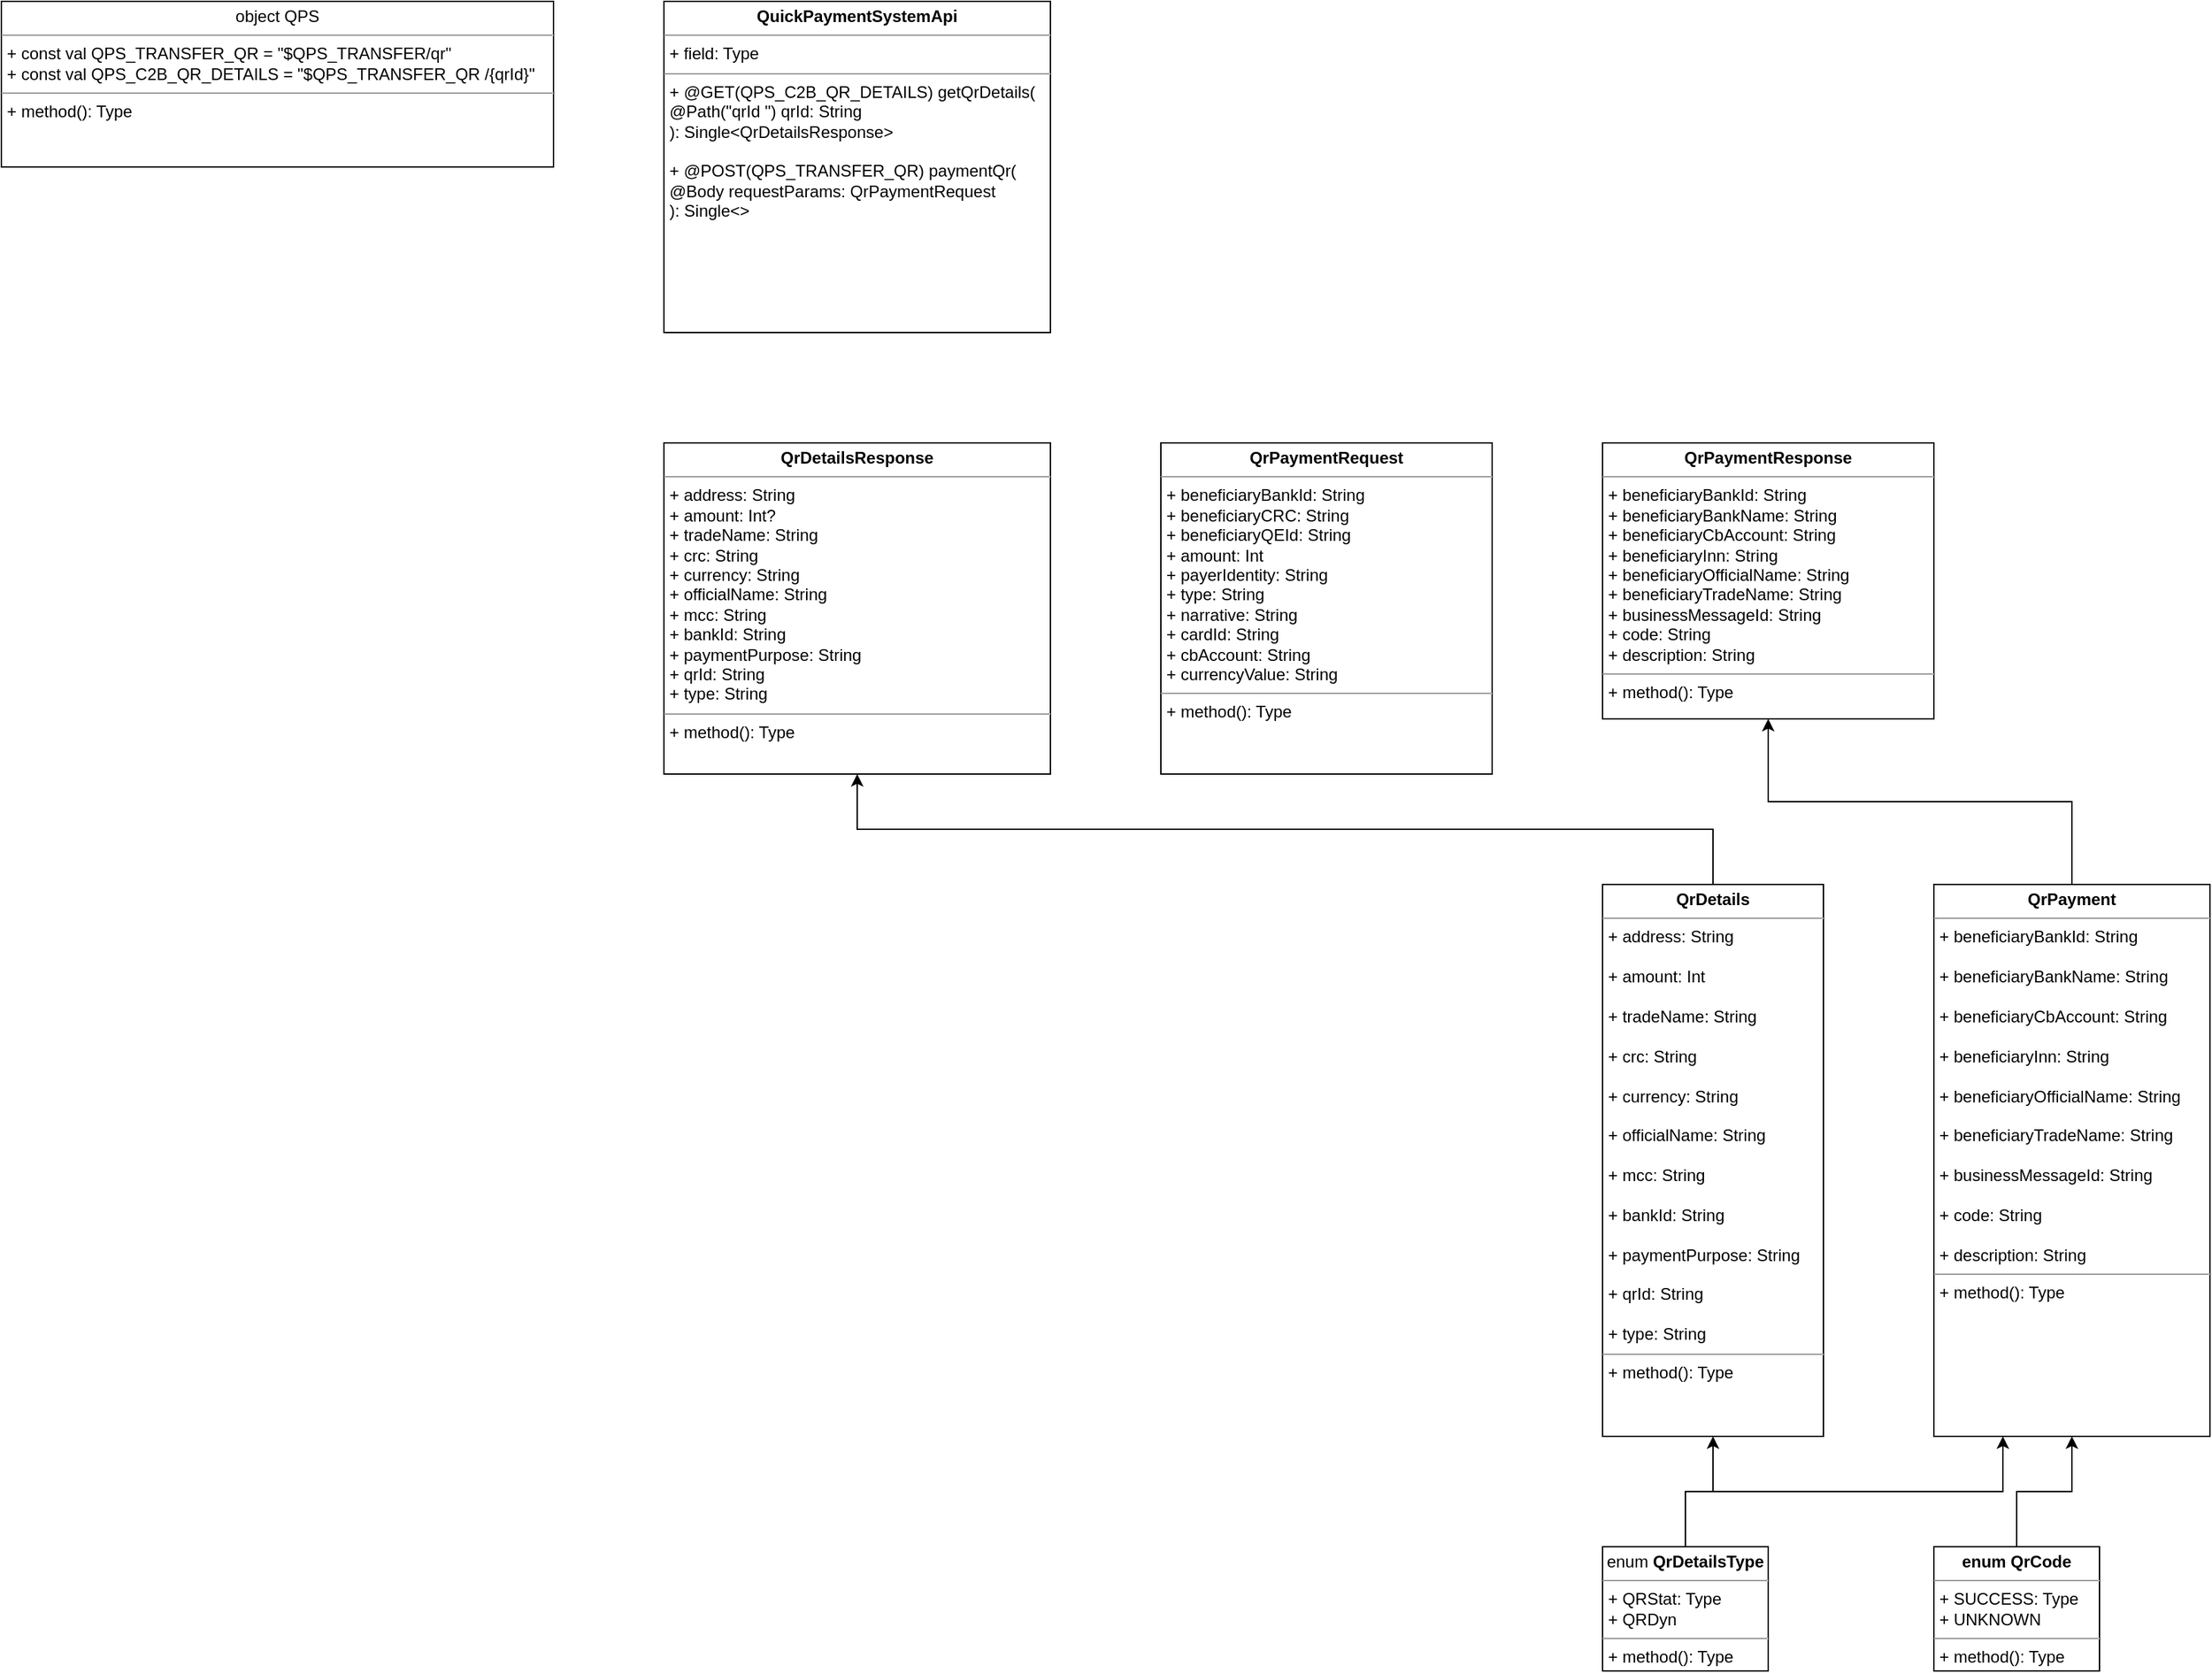 <mxfile version="15.8.6" type="github">
  <diagram id="-LzsaV0KPUQlTKF1Bxdr" name="Page-1">
    <mxGraphModel dx="813" dy="441" grid="1" gridSize="10" guides="1" tooltips="1" connect="1" arrows="1" fold="1" page="1" pageScale="1" pageWidth="850" pageHeight="1100" math="0" shadow="0">
      <root>
        <mxCell id="0" />
        <mxCell id="1" parent="0" />
        <mxCell id="-ktKiQP-xmmqzKUIf1xt-1" value="&lt;p style=&quot;margin: 0px ; margin-top: 4px ; text-align: center&quot;&gt;object QPS&lt;br&gt;&lt;/p&gt;&lt;hr size=&quot;1&quot;&gt;&lt;p style=&quot;margin: 0px ; margin-left: 4px&quot;&gt;+ const val QPS_TRANSFER_QR = &quot;$QPS_TRANSFER/qr&quot;&lt;/p&gt;&lt;p style=&quot;margin: 0px ; margin-left: 4px&quot;&gt;+ const val QPS_C2B_QR_DETAILS = &quot;$QPS_TRANSFER_QR /{qrId}&quot;&lt;br&gt;&lt;/p&gt;&lt;hr size=&quot;1&quot;&gt;&lt;p style=&quot;margin: 0px ; margin-left: 4px&quot;&gt;+ method(): Type&lt;/p&gt;" style="verticalAlign=top;align=left;overflow=fill;fontSize=12;fontFamily=Helvetica;html=1;" vertex="1" parent="1">
          <mxGeometry x="120" y="200" width="400" height="120" as="geometry" />
        </mxCell>
        <mxCell id="-ktKiQP-xmmqzKUIf1xt-2" value="&lt;p style=&quot;margin: 0px ; margin-top: 4px ; text-align: center&quot;&gt;&lt;b&gt;QuickPaymentSystemApi&lt;/b&gt;&lt;/p&gt;&lt;hr size=&quot;1&quot;&gt;&lt;p style=&quot;margin: 0px ; margin-left: 4px&quot;&gt;+ field: Type&lt;/p&gt;&lt;hr size=&quot;1&quot;&gt;&lt;p style=&quot;margin: 0px ; margin-left: 4px&quot;&gt;+ @GET(QPS_C2B_QR_DETAILS) getQrDetails(&lt;/p&gt;&lt;p style=&quot;margin: 0px ; margin-left: 4px&quot;&gt;@Path(&quot;qrId	&quot;) qrId: String&lt;br&gt;&lt;/p&gt;&lt;p style=&quot;margin: 0px ; margin-left: 4px&quot;&gt;): Single&amp;lt;QrDetailsResponse&amp;gt;&lt;/p&gt;&lt;p style=&quot;margin: 0px ; margin-left: 4px&quot;&gt;&lt;br&gt;&lt;/p&gt;&lt;p style=&quot;margin: 0px ; margin-left: 4px&quot;&gt;+ @POST(QPS_TRANSFER_QR) paymentQr(&lt;/p&gt;&lt;p style=&quot;margin: 0px ; margin-left: 4px&quot;&gt;@Body requestParams: QrPaymentRequest&lt;br&gt;&lt;/p&gt;&lt;p style=&quot;margin: 0px ; margin-left: 4px&quot;&gt;): Single&amp;lt;&amp;gt;&lt;br&gt;&lt;/p&gt;" style="verticalAlign=top;align=left;overflow=fill;fontSize=12;fontFamily=Helvetica;html=1;" vertex="1" parent="1">
          <mxGeometry x="600" y="200" width="280" height="240" as="geometry" />
        </mxCell>
        <mxCell id="-ktKiQP-xmmqzKUIf1xt-3" value="&lt;p style=&quot;margin: 0px ; margin-top: 4px ; text-align: center&quot;&gt;&lt;b&gt;QrDetailsResponse&lt;/b&gt;&lt;br&gt;&lt;/p&gt;&lt;hr size=&quot;1&quot;&gt;&lt;p style=&quot;margin: 0px ; margin-left: 4px&quot;&gt;+ address: String&lt;/p&gt;&lt;p style=&quot;margin: 0px ; margin-left: 4px&quot;&gt;+ amount: Int?&lt;/p&gt;&lt;p style=&quot;margin: 0px ; margin-left: 4px&quot;&gt;+ tradeName: String&lt;/p&gt;&lt;p style=&quot;margin: 0px ; margin-left: 4px&quot;&gt;+ crc: String&lt;/p&gt;&lt;p style=&quot;margin: 0px ; margin-left: 4px&quot;&gt;+ currency: String&lt;/p&gt;&lt;p style=&quot;margin: 0px ; margin-left: 4px&quot;&gt;+ officialName: String&lt;/p&gt;&lt;p style=&quot;margin: 0px ; margin-left: 4px&quot;&gt;+ mcc: String&lt;/p&gt;&lt;p style=&quot;margin: 0px ; margin-left: 4px&quot;&gt;+ bankId: String&lt;/p&gt;&lt;p style=&quot;margin: 0px ; margin-left: 4px&quot;&gt;+ paymentPurpose: String&lt;/p&gt;&lt;p style=&quot;margin: 0px ; margin-left: 4px&quot;&gt;+ qrId: String&lt;/p&gt;&lt;p style=&quot;margin: 0px ; margin-left: 4px&quot;&gt;+ type: String&lt;br&gt;&lt;/p&gt;&lt;hr size=&quot;1&quot;&gt;&lt;p style=&quot;margin: 0px ; margin-left: 4px&quot;&gt;+ method(): Type&lt;/p&gt;" style="verticalAlign=top;align=left;overflow=fill;fontSize=12;fontFamily=Helvetica;html=1;" vertex="1" parent="1">
          <mxGeometry x="600" y="520" width="280" height="240" as="geometry" />
        </mxCell>
        <mxCell id="-ktKiQP-xmmqzKUIf1xt-4" value="&lt;p style=&quot;margin: 0px ; margin-top: 4px ; text-align: center&quot;&gt;&lt;b&gt;QrPaymentRequest&lt;/b&gt;&lt;/p&gt;&lt;hr size=&quot;1&quot;&gt;&lt;p style=&quot;margin: 0px ; margin-left: 4px&quot;&gt;+ beneficiaryBankId: String&lt;/p&gt;&lt;p style=&quot;margin: 0px ; margin-left: 4px&quot;&gt;+ beneficiaryCRC: String&lt;/p&gt;&lt;p style=&quot;margin: 0px ; margin-left: 4px&quot;&gt;+ beneficiaryQEId: String&lt;/p&gt;&lt;p style=&quot;margin: 0px ; margin-left: 4px&quot;&gt;+ amount: Int&lt;/p&gt;&lt;p style=&quot;margin: 0px ; margin-left: 4px&quot;&gt;+ payerIdentity: String&lt;/p&gt;&lt;p style=&quot;margin: 0px ; margin-left: 4px&quot;&gt;+ type: String&lt;/p&gt;&lt;p style=&quot;margin: 0px ; margin-left: 4px&quot;&gt;+ narrative: String&lt;/p&gt;&lt;p style=&quot;margin: 0px ; margin-left: 4px&quot;&gt;+ cardId: String&lt;/p&gt;&lt;p style=&quot;margin: 0px ; margin-left: 4px&quot;&gt;+ cbAccount: String&lt;/p&gt;&lt;p style=&quot;margin: 0px ; margin-left: 4px&quot;&gt;+ currencyValue: String&lt;br&gt;&lt;/p&gt;&lt;hr size=&quot;1&quot;&gt;&lt;p style=&quot;margin: 0px ; margin-left: 4px&quot;&gt;+ method(): Type&lt;/p&gt;" style="verticalAlign=top;align=left;overflow=fill;fontSize=12;fontFamily=Helvetica;html=1;" vertex="1" parent="1">
          <mxGeometry x="960" y="520" width="240" height="240" as="geometry" />
        </mxCell>
        <mxCell id="-ktKiQP-xmmqzKUIf1xt-5" value="&lt;p style=&quot;margin: 0px ; margin-top: 4px ; text-align: center&quot;&gt;&lt;b&gt;QrPaymentResponse&lt;/b&gt;&lt;/p&gt;&lt;hr size=&quot;1&quot;&gt;&lt;p style=&quot;margin: 0px ; margin-left: 4px&quot;&gt;+ beneficiaryBankId: String&lt;/p&gt;&lt;p style=&quot;margin: 0px ; margin-left: 4px&quot;&gt;+ beneficiaryBankName: String&lt;/p&gt;&lt;p style=&quot;margin: 0px ; margin-left: 4px&quot;&gt;+ beneficiaryCbAccount: String&lt;/p&gt;&lt;p style=&quot;margin: 0px ; margin-left: 4px&quot;&gt;+ beneficiaryInn: String&lt;/p&gt;&lt;p style=&quot;margin: 0px ; margin-left: 4px&quot;&gt;+ beneficiaryOfficialName: String&lt;/p&gt;&lt;p style=&quot;margin: 0px ; margin-left: 4px&quot;&gt;+ beneficiaryTradeName: String&lt;/p&gt;&lt;p style=&quot;margin: 0px ; margin-left: 4px&quot;&gt;+ businessMessageId: String&lt;/p&gt;&lt;p style=&quot;margin: 0px ; margin-left: 4px&quot;&gt;+ code: String&lt;/p&gt;&lt;p style=&quot;margin: 0px ; margin-left: 4px&quot;&gt;+ description: String&lt;br&gt;&lt;/p&gt;&lt;hr size=&quot;1&quot;&gt;&lt;p style=&quot;margin: 0px ; margin-left: 4px&quot;&gt;+ method(): Type&lt;/p&gt;" style="verticalAlign=top;align=left;overflow=fill;fontSize=12;fontFamily=Helvetica;html=1;" vertex="1" parent="1">
          <mxGeometry x="1280" y="520" width="240" height="200" as="geometry" />
        </mxCell>
        <mxCell id="-ktKiQP-xmmqzKUIf1xt-8" style="edgeStyle=orthogonalEdgeStyle;rounded=0;orthogonalLoop=1;jettySize=auto;html=1;exitX=0.5;exitY=0;exitDx=0;exitDy=0;" edge="1" parent="1" source="-ktKiQP-xmmqzKUIf1xt-6" target="-ktKiQP-xmmqzKUIf1xt-3">
          <mxGeometry relative="1" as="geometry" />
        </mxCell>
        <mxCell id="-ktKiQP-xmmqzKUIf1xt-6" value="&lt;p style=&quot;margin: 0px ; margin-top: 4px ; text-align: center&quot;&gt;&lt;b&gt;QrDetails&lt;/b&gt;&lt;/p&gt;&lt;hr size=&quot;1&quot;&gt;&lt;p style=&quot;margin: 0px ; margin-left: 4px&quot;&gt;+ address: String&lt;br&gt;&lt;br&gt;+ amount: Int&lt;br&gt;&lt;br&gt;+ tradeName: String&lt;br&gt;&lt;br&gt;+ crc: String&lt;br&gt;&lt;br&gt;+ currency: String&lt;br&gt;&lt;br&gt;+ officialName: String&lt;br&gt;&lt;br&gt;+ mcc: String&lt;br&gt;&lt;br&gt;+ bankId: String&lt;br&gt;&lt;br&gt;+ paymentPurpose: String&lt;br&gt;&lt;br&gt;+ qrId: String&lt;br&gt;&lt;br&gt;+ type: String&lt;/p&gt;&lt;hr size=&quot;1&quot;&gt;&lt;p style=&quot;margin: 0px ; margin-left: 4px&quot;&gt;+ method(): Type&lt;/p&gt;" style="verticalAlign=top;align=left;overflow=fill;fontSize=12;fontFamily=Helvetica;html=1;" vertex="1" parent="1">
          <mxGeometry x="1280" y="840" width="160" height="400" as="geometry" />
        </mxCell>
        <mxCell id="-ktKiQP-xmmqzKUIf1xt-9" style="edgeStyle=orthogonalEdgeStyle;rounded=0;orthogonalLoop=1;jettySize=auto;html=1;exitX=0.5;exitY=0;exitDx=0;exitDy=0;entryX=0.5;entryY=1;entryDx=0;entryDy=0;" edge="1" parent="1" source="-ktKiQP-xmmqzKUIf1xt-7" target="-ktKiQP-xmmqzKUIf1xt-6">
          <mxGeometry relative="1" as="geometry" />
        </mxCell>
        <mxCell id="-ktKiQP-xmmqzKUIf1xt-15" style="edgeStyle=orthogonalEdgeStyle;rounded=0;orthogonalLoop=1;jettySize=auto;html=1;exitX=0.5;exitY=0;exitDx=0;exitDy=0;entryX=0.25;entryY=1;entryDx=0;entryDy=0;" edge="1" parent="1" source="-ktKiQP-xmmqzKUIf1xt-7" target="-ktKiQP-xmmqzKUIf1xt-10">
          <mxGeometry relative="1" as="geometry" />
        </mxCell>
        <mxCell id="-ktKiQP-xmmqzKUIf1xt-7" value="&lt;p style=&quot;margin: 0px ; margin-top: 4px ; text-align: center&quot;&gt;enum &lt;b&gt;QrDetailsType&lt;/b&gt;&lt;/p&gt;&lt;hr size=&quot;1&quot;&gt;&lt;p style=&quot;margin: 0px ; margin-left: 4px&quot;&gt;+ QRStat: Type&lt;/p&gt;&lt;p style=&quot;margin: 0px ; margin-left: 4px&quot;&gt;+ QRDyn&lt;br&gt;&lt;/p&gt;&lt;hr size=&quot;1&quot;&gt;&lt;p style=&quot;margin: 0px ; margin-left: 4px&quot;&gt;+ method(): Type&lt;/p&gt;" style="verticalAlign=top;align=left;overflow=fill;fontSize=12;fontFamily=Helvetica;html=1;" vertex="1" parent="1">
          <mxGeometry x="1280" y="1320" width="120" height="90" as="geometry" />
        </mxCell>
        <mxCell id="-ktKiQP-xmmqzKUIf1xt-12" style="edgeStyle=orthogonalEdgeStyle;rounded=0;orthogonalLoop=1;jettySize=auto;html=1;exitX=0.5;exitY=0;exitDx=0;exitDy=0;entryX=0.5;entryY=1;entryDx=0;entryDy=0;" edge="1" parent="1" source="-ktKiQP-xmmqzKUIf1xt-10" target="-ktKiQP-xmmqzKUIf1xt-5">
          <mxGeometry relative="1" as="geometry" />
        </mxCell>
        <mxCell id="-ktKiQP-xmmqzKUIf1xt-10" value="&lt;p style=&quot;margin: 0px ; margin-top: 4px ; text-align: center&quot;&gt;&lt;b&gt;QrPayment&lt;/b&gt;&lt;/p&gt;&lt;hr size=&quot;1&quot;&gt;&lt;p style=&quot;margin: 0px ; margin-left: 4px&quot;&gt;+ beneficiaryBankId: String&lt;br&gt;&lt;br&gt;+ beneficiaryBankName: String&lt;br&gt;&lt;br&gt;+ beneficiaryCbAccount: String&lt;br&gt;&lt;br&gt;+ beneficiaryInn: String&lt;br&gt;&lt;br&gt;+ beneficiaryOfficialName: String&lt;br&gt;&lt;br&gt;+ beneficiaryTradeName: String&lt;br&gt;&lt;br&gt;+ businessMessageId: String&lt;br&gt;&lt;br&gt;+ code: String&lt;br&gt;&lt;br&gt;+ description: String&lt;/p&gt;&lt;hr size=&quot;1&quot;&gt;&lt;p style=&quot;margin: 0px ; margin-left: 4px&quot;&gt;+ method(): Type&lt;/p&gt;" style="verticalAlign=top;align=left;overflow=fill;fontSize=12;fontFamily=Helvetica;html=1;" vertex="1" parent="1">
          <mxGeometry x="1520" y="840" width="200" height="400" as="geometry" />
        </mxCell>
        <mxCell id="-ktKiQP-xmmqzKUIf1xt-16" style="edgeStyle=orthogonalEdgeStyle;rounded=0;orthogonalLoop=1;jettySize=auto;html=1;entryX=0.5;entryY=1;entryDx=0;entryDy=0;" edge="1" parent="1" source="-ktKiQP-xmmqzKUIf1xt-13" target="-ktKiQP-xmmqzKUIf1xt-10">
          <mxGeometry relative="1" as="geometry" />
        </mxCell>
        <mxCell id="-ktKiQP-xmmqzKUIf1xt-13" value="&lt;p style=&quot;margin: 0px ; margin-top: 4px ; text-align: center&quot;&gt;&lt;b&gt;enum QrCode&lt;/b&gt;&lt;/p&gt;&lt;hr size=&quot;1&quot;&gt;&lt;p style=&quot;margin: 0px ; margin-left: 4px&quot;&gt;+ SUCCESS: Type&lt;/p&gt;&lt;p style=&quot;margin: 0px ; margin-left: 4px&quot;&gt;+ UNKNOWN&lt;br&gt;&lt;/p&gt;&lt;hr size=&quot;1&quot;&gt;&lt;p style=&quot;margin: 0px ; margin-left: 4px&quot;&gt;+ method(): Type&lt;/p&gt;" style="verticalAlign=top;align=left;overflow=fill;fontSize=12;fontFamily=Helvetica;html=1;" vertex="1" parent="1">
          <mxGeometry x="1520" y="1320" width="120" height="90" as="geometry" />
        </mxCell>
      </root>
    </mxGraphModel>
  </diagram>
</mxfile>

